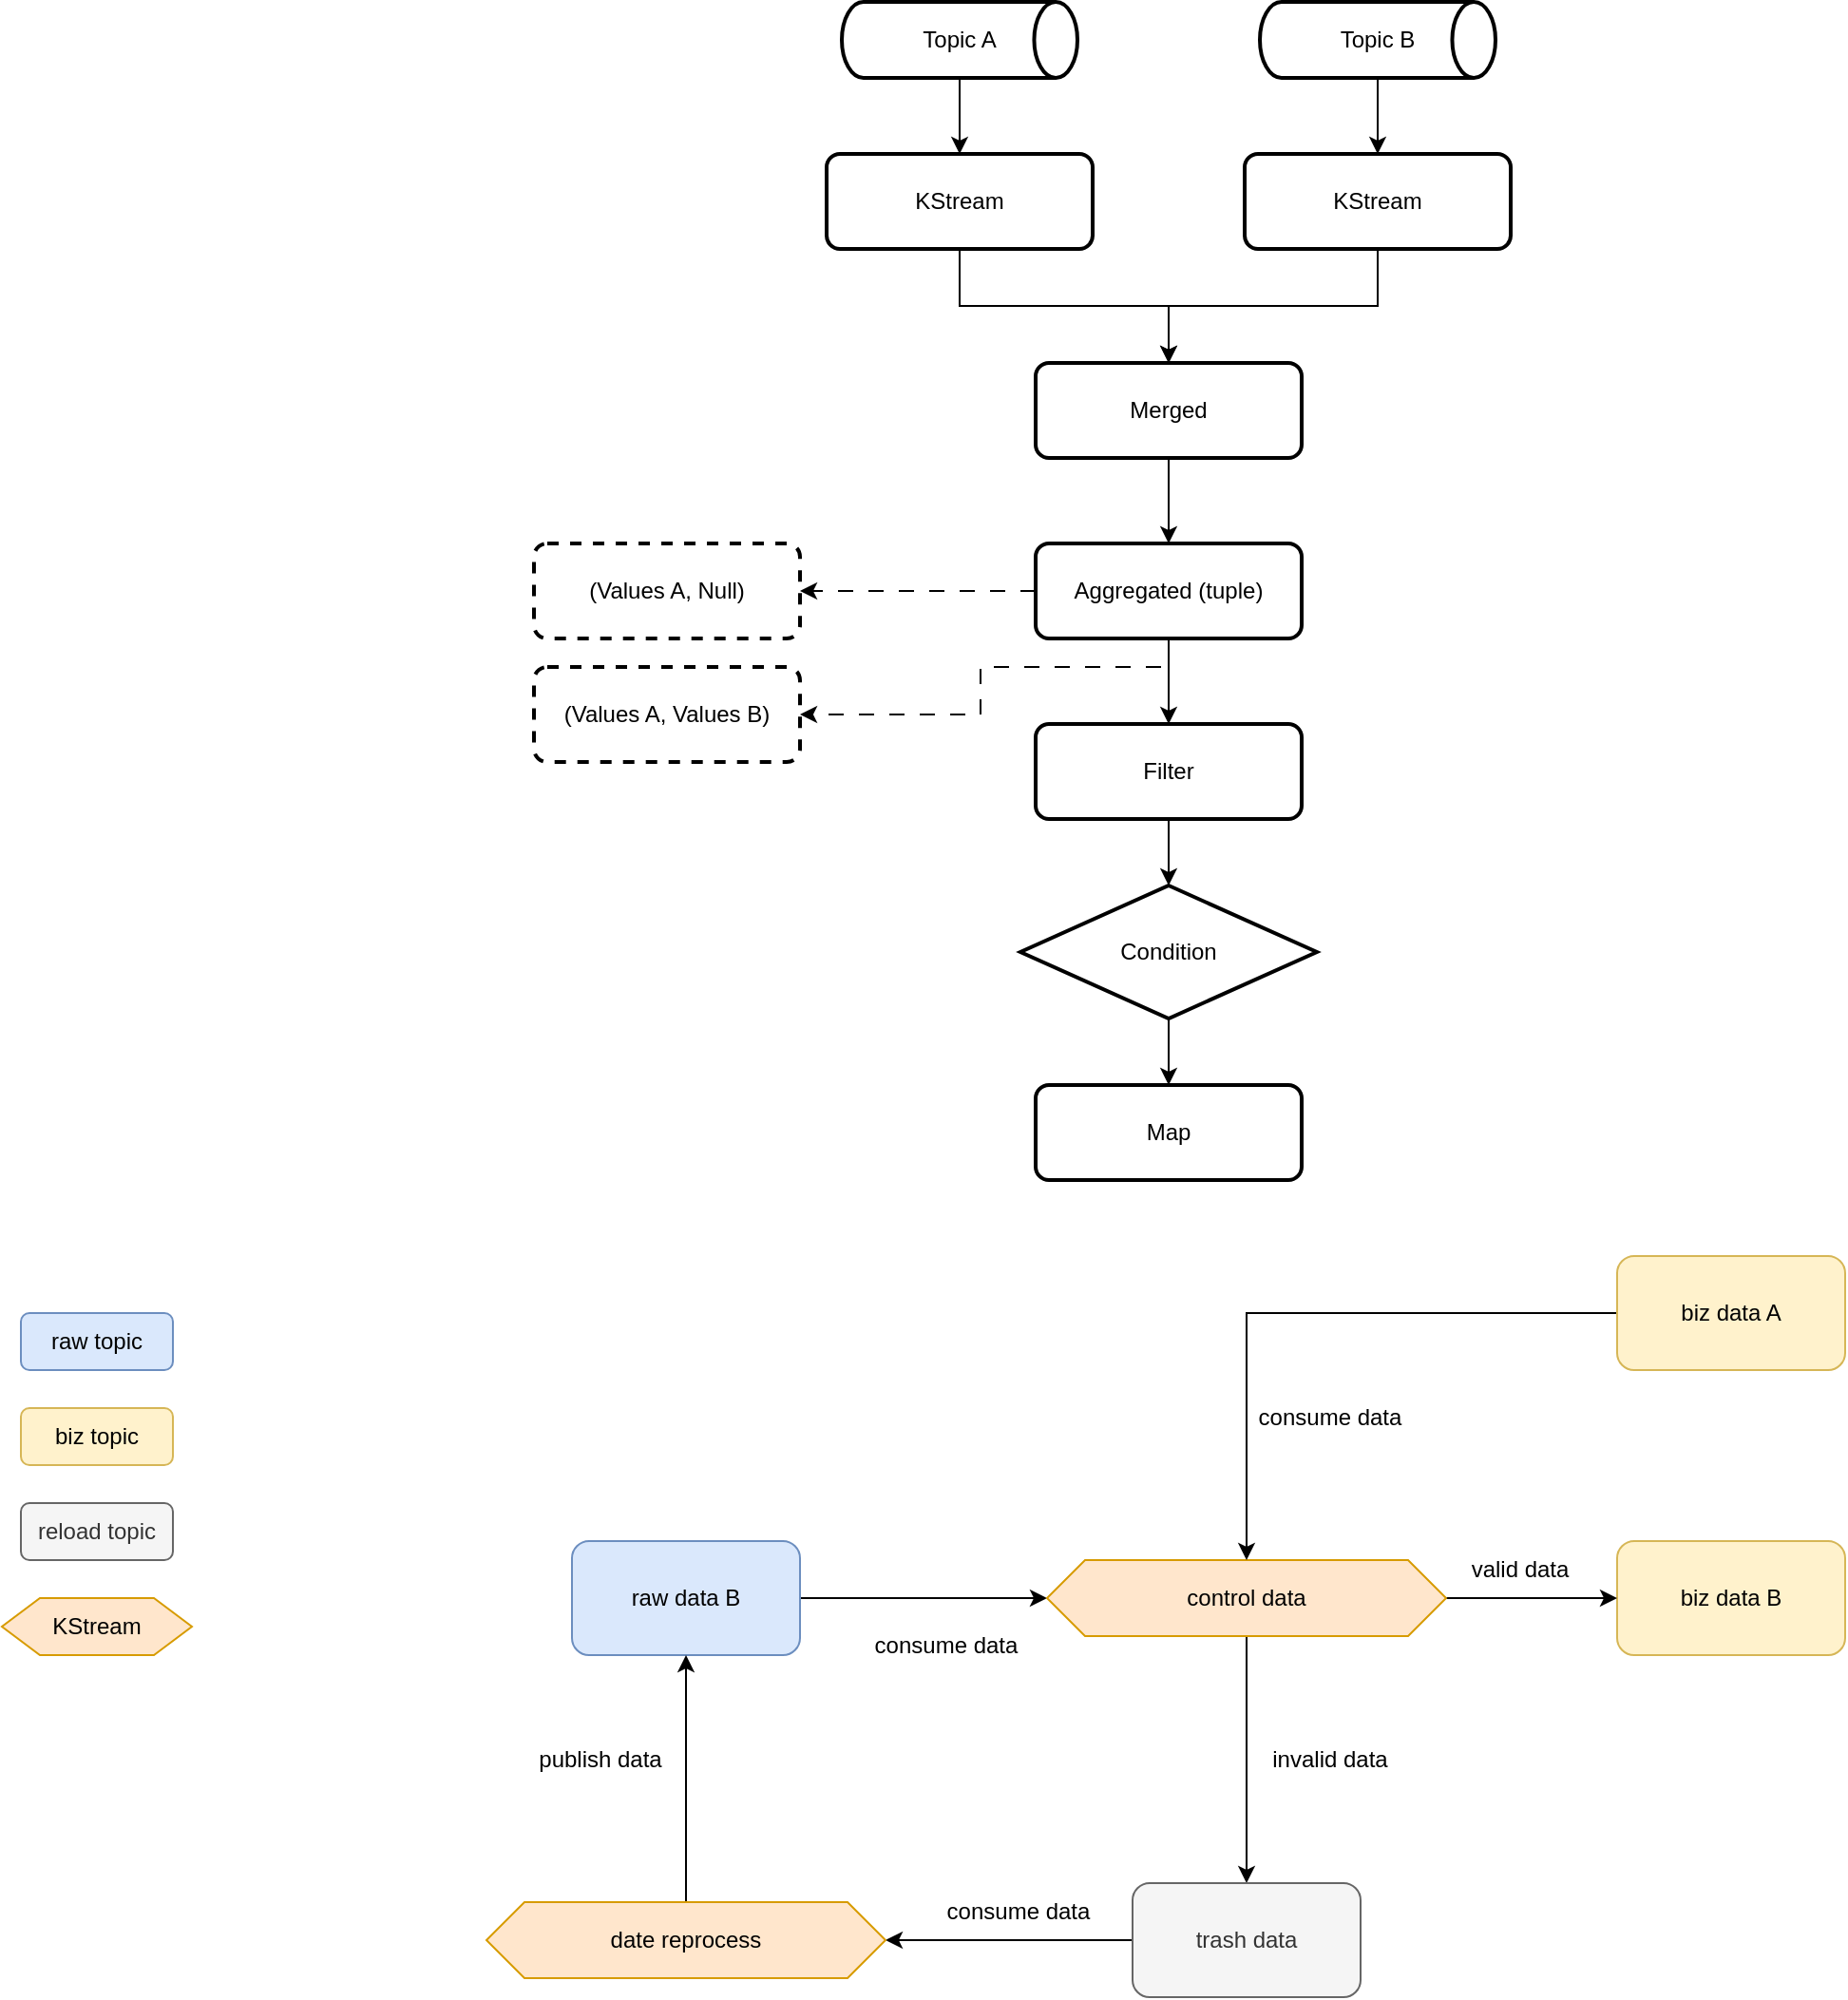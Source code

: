<mxfile version="21.1.4" type="github">
  <diagram name="Page-1" id="GQdguLyDqn1J5aYRIGRp">
    <mxGraphModel dx="1877" dy="549" grid="1" gridSize="10" guides="1" tooltips="1" connect="1" arrows="1" fold="1" page="1" pageScale="1" pageWidth="827" pageHeight="1169" math="0" shadow="0">
      <root>
        <mxCell id="0" />
        <mxCell id="1" parent="0" />
        <mxCell id="ac-CJ9rbDyMM8MRPhUsu-24" value="" style="edgeStyle=orthogonalEdgeStyle;rounded=0;orthogonalLoop=1;jettySize=auto;html=1;" parent="1" source="ac-CJ9rbDyMM8MRPhUsu-1" target="ac-CJ9rbDyMM8MRPhUsu-11" edge="1">
          <mxGeometry relative="1" as="geometry" />
        </mxCell>
        <mxCell id="ac-CJ9rbDyMM8MRPhUsu-1" value="Topic B" style="strokeWidth=2;html=1;shape=mxgraph.flowchart.direct_data;whiteSpace=wrap;" parent="1" vertex="1">
          <mxGeometry x="462" y="30" width="124" height="40" as="geometry" />
        </mxCell>
        <mxCell id="ac-CJ9rbDyMM8MRPhUsu-16" style="edgeStyle=orthogonalEdgeStyle;rounded=0;orthogonalLoop=1;jettySize=auto;html=1;" parent="1" source="ac-CJ9rbDyMM8MRPhUsu-3" target="ac-CJ9rbDyMM8MRPhUsu-5" edge="1">
          <mxGeometry relative="1" as="geometry" />
        </mxCell>
        <mxCell id="ac-CJ9rbDyMM8MRPhUsu-3" value="Merged" style="rounded=1;whiteSpace=wrap;html=1;absoluteArcSize=1;arcSize=14;strokeWidth=2;" parent="1" vertex="1">
          <mxGeometry x="344" y="220" width="140" height="50" as="geometry" />
        </mxCell>
        <mxCell id="ac-CJ9rbDyMM8MRPhUsu-18" value="" style="edgeStyle=orthogonalEdgeStyle;rounded=0;orthogonalLoop=1;jettySize=auto;html=1;" parent="1" source="ac-CJ9rbDyMM8MRPhUsu-4" target="ac-CJ9rbDyMM8MRPhUsu-6" edge="1">
          <mxGeometry relative="1" as="geometry" />
        </mxCell>
        <mxCell id="ac-CJ9rbDyMM8MRPhUsu-4" value="Filter" style="rounded=1;whiteSpace=wrap;html=1;absoluteArcSize=1;arcSize=14;strokeWidth=2;" parent="1" vertex="1">
          <mxGeometry x="344" y="410" width="140" height="50" as="geometry" />
        </mxCell>
        <mxCell id="ac-CJ9rbDyMM8MRPhUsu-17" value="" style="edgeStyle=orthogonalEdgeStyle;rounded=0;orthogonalLoop=1;jettySize=auto;html=1;" parent="1" source="ac-CJ9rbDyMM8MRPhUsu-5" target="ac-CJ9rbDyMM8MRPhUsu-4" edge="1">
          <mxGeometry relative="1" as="geometry" />
        </mxCell>
        <mxCell id="ac-CJ9rbDyMM8MRPhUsu-20" style="edgeStyle=orthogonalEdgeStyle;rounded=0;orthogonalLoop=1;jettySize=auto;html=1;entryX=1;entryY=0.5;entryDx=0;entryDy=0;dashed=1;dashPattern=8 8;" parent="1" source="ac-CJ9rbDyMM8MRPhUsu-5" target="ac-CJ9rbDyMM8MRPhUsu-8" edge="1">
          <mxGeometry relative="1" as="geometry" />
        </mxCell>
        <mxCell id="ac-CJ9rbDyMM8MRPhUsu-5" value="Aggregated (tuple)" style="rounded=1;whiteSpace=wrap;html=1;absoluteArcSize=1;arcSize=14;strokeWidth=2;" parent="1" vertex="1">
          <mxGeometry x="344" y="315" width="140" height="50" as="geometry" />
        </mxCell>
        <mxCell id="ac-CJ9rbDyMM8MRPhUsu-19" value="" style="edgeStyle=orthogonalEdgeStyle;rounded=0;orthogonalLoop=1;jettySize=auto;html=1;" parent="1" source="ac-CJ9rbDyMM8MRPhUsu-6" target="ac-CJ9rbDyMM8MRPhUsu-7" edge="1">
          <mxGeometry relative="1" as="geometry" />
        </mxCell>
        <mxCell id="ac-CJ9rbDyMM8MRPhUsu-6" value="Condition" style="strokeWidth=2;html=1;shape=mxgraph.flowchart.decision;whiteSpace=wrap;" parent="1" vertex="1">
          <mxGeometry x="336" y="495" width="156" height="70" as="geometry" />
        </mxCell>
        <mxCell id="ac-CJ9rbDyMM8MRPhUsu-7" value="Map" style="rounded=1;whiteSpace=wrap;html=1;absoluteArcSize=1;arcSize=14;strokeWidth=2;" parent="1" vertex="1">
          <mxGeometry x="344" y="600" width="140" height="50" as="geometry" />
        </mxCell>
        <mxCell id="ac-CJ9rbDyMM8MRPhUsu-8" value="(Values A, Null)" style="rounded=1;whiteSpace=wrap;html=1;absoluteArcSize=1;arcSize=14;strokeWidth=2;dashed=1;" parent="1" vertex="1">
          <mxGeometry x="80" y="315" width="140" height="50" as="geometry" />
        </mxCell>
        <mxCell id="ac-CJ9rbDyMM8MRPhUsu-9" value="(Values A, Values B)" style="rounded=1;whiteSpace=wrap;html=1;absoluteArcSize=1;arcSize=14;strokeWidth=2;dashed=1;" parent="1" vertex="1">
          <mxGeometry x="80" y="380" width="140" height="50" as="geometry" />
        </mxCell>
        <mxCell id="ac-CJ9rbDyMM8MRPhUsu-14" style="edgeStyle=orthogonalEdgeStyle;rounded=0;orthogonalLoop=1;jettySize=auto;html=1;" parent="1" source="ac-CJ9rbDyMM8MRPhUsu-10" target="ac-CJ9rbDyMM8MRPhUsu-3" edge="1">
          <mxGeometry relative="1" as="geometry" />
        </mxCell>
        <mxCell id="ac-CJ9rbDyMM8MRPhUsu-10" value="KStream" style="rounded=1;whiteSpace=wrap;html=1;absoluteArcSize=1;arcSize=14;strokeWidth=2;" parent="1" vertex="1">
          <mxGeometry x="234" y="110" width="140" height="50" as="geometry" />
        </mxCell>
        <mxCell id="ac-CJ9rbDyMM8MRPhUsu-15" style="edgeStyle=orthogonalEdgeStyle;rounded=0;orthogonalLoop=1;jettySize=auto;html=1;" parent="1" source="ac-CJ9rbDyMM8MRPhUsu-11" target="ac-CJ9rbDyMM8MRPhUsu-3" edge="1">
          <mxGeometry relative="1" as="geometry" />
        </mxCell>
        <mxCell id="ac-CJ9rbDyMM8MRPhUsu-11" value="KStream" style="rounded=1;whiteSpace=wrap;html=1;absoluteArcSize=1;arcSize=14;strokeWidth=2;" parent="1" vertex="1">
          <mxGeometry x="454" y="110" width="140" height="50" as="geometry" />
        </mxCell>
        <mxCell id="ac-CJ9rbDyMM8MRPhUsu-21" style="edgeStyle=orthogonalEdgeStyle;rounded=0;orthogonalLoop=1;jettySize=auto;html=1;entryX=1;entryY=0.5;entryDx=0;entryDy=0;dashed=1;dashPattern=8 8;" parent="1" target="ac-CJ9rbDyMM8MRPhUsu-9" edge="1">
          <mxGeometry relative="1" as="geometry">
            <mxPoint x="410" y="380" as="sourcePoint" />
            <mxPoint x="230" y="335" as="targetPoint" />
            <Array as="points">
              <mxPoint x="315" y="380" />
              <mxPoint x="315" y="405" />
            </Array>
          </mxGeometry>
        </mxCell>
        <mxCell id="ac-CJ9rbDyMM8MRPhUsu-23" value="" style="edgeStyle=orthogonalEdgeStyle;rounded=0;orthogonalLoop=1;jettySize=auto;html=1;" parent="1" source="ac-CJ9rbDyMM8MRPhUsu-22" target="ac-CJ9rbDyMM8MRPhUsu-10" edge="1">
          <mxGeometry relative="1" as="geometry" />
        </mxCell>
        <mxCell id="ac-CJ9rbDyMM8MRPhUsu-22" value="Topic A" style="strokeWidth=2;html=1;shape=mxgraph.flowchart.direct_data;whiteSpace=wrap;" parent="1" vertex="1">
          <mxGeometry x="242" y="30" width="124" height="40" as="geometry" />
        </mxCell>
        <mxCell id="cHKeOIUvUVCKBqGY2z66-1" value="biz data B" style="rounded=1;whiteSpace=wrap;html=1;fillColor=#fff2cc;strokeColor=#d6b656;" vertex="1" parent="1">
          <mxGeometry x="650" y="840" width="120" height="60" as="geometry" />
        </mxCell>
        <mxCell id="cHKeOIUvUVCKBqGY2z66-12" style="edgeStyle=orthogonalEdgeStyle;rounded=0;orthogonalLoop=1;jettySize=auto;html=1;entryX=0;entryY=0.5;entryDx=0;entryDy=0;" edge="1" parent="1" source="cHKeOIUvUVCKBqGY2z66-2" target="cHKeOIUvUVCKBqGY2z66-3">
          <mxGeometry relative="1" as="geometry" />
        </mxCell>
        <mxCell id="cHKeOIUvUVCKBqGY2z66-2" value="raw data B" style="rounded=1;whiteSpace=wrap;html=1;fillColor=#dae8fc;strokeColor=#6c8ebf;" vertex="1" parent="1">
          <mxGeometry x="100" y="840" width="120" height="60" as="geometry" />
        </mxCell>
        <mxCell id="cHKeOIUvUVCKBqGY2z66-8" style="edgeStyle=orthogonalEdgeStyle;rounded=0;orthogonalLoop=1;jettySize=auto;html=1;entryX=0.5;entryY=0;entryDx=0;entryDy=0;" edge="1" parent="1" source="cHKeOIUvUVCKBqGY2z66-3" target="cHKeOIUvUVCKBqGY2z66-7">
          <mxGeometry relative="1" as="geometry">
            <Array as="points" />
          </mxGeometry>
        </mxCell>
        <mxCell id="cHKeOIUvUVCKBqGY2z66-9" style="edgeStyle=orthogonalEdgeStyle;rounded=0;orthogonalLoop=1;jettySize=auto;html=1;entryX=0;entryY=0.5;entryDx=0;entryDy=0;" edge="1" parent="1" source="cHKeOIUvUVCKBqGY2z66-3" target="cHKeOIUvUVCKBqGY2z66-1">
          <mxGeometry relative="1" as="geometry" />
        </mxCell>
        <mxCell id="cHKeOIUvUVCKBqGY2z66-3" value="control data" style="shape=hexagon;perimeter=hexagonPerimeter2;whiteSpace=wrap;html=1;fixedSize=1;fillColor=#ffe6cc;strokeColor=#d79b00;" vertex="1" parent="1">
          <mxGeometry x="350" y="850" width="210" height="40" as="geometry" />
        </mxCell>
        <mxCell id="cHKeOIUvUVCKBqGY2z66-4" value="biz topic" style="rounded=1;whiteSpace=wrap;html=1;fillColor=#fff2cc;strokeColor=#d6b656;" vertex="1" parent="1">
          <mxGeometry x="-190" y="770" width="80" height="30" as="geometry" />
        </mxCell>
        <mxCell id="cHKeOIUvUVCKBqGY2z66-5" value="KStream" style="shape=hexagon;perimeter=hexagonPerimeter2;whiteSpace=wrap;html=1;fixedSize=1;fillColor=#ffe6cc;strokeColor=#d79b00;" vertex="1" parent="1">
          <mxGeometry x="-200" y="870" width="100" height="30" as="geometry" />
        </mxCell>
        <mxCell id="cHKeOIUvUVCKBqGY2z66-16" style="edgeStyle=orthogonalEdgeStyle;rounded=0;orthogonalLoop=1;jettySize=auto;html=1;entryX=1;entryY=0.5;entryDx=0;entryDy=0;" edge="1" parent="1" source="cHKeOIUvUVCKBqGY2z66-7" target="cHKeOIUvUVCKBqGY2z66-15">
          <mxGeometry relative="1" as="geometry" />
        </mxCell>
        <mxCell id="cHKeOIUvUVCKBqGY2z66-7" value="trash data" style="rounded=1;whiteSpace=wrap;html=1;fillColor=#f5f5f5;fontColor=#333333;strokeColor=#666666;" vertex="1" parent="1">
          <mxGeometry x="395" y="1020" width="120" height="60" as="geometry" />
        </mxCell>
        <mxCell id="cHKeOIUvUVCKBqGY2z66-11" value="invalid data" style="text;html=1;strokeColor=none;fillColor=none;align=center;verticalAlign=middle;whiteSpace=wrap;rounded=0;" vertex="1" parent="1">
          <mxGeometry x="454" y="940" width="90" height="30" as="geometry" />
        </mxCell>
        <mxCell id="cHKeOIUvUVCKBqGY2z66-13" value="valid data" style="text;html=1;strokeColor=none;fillColor=none;align=center;verticalAlign=middle;whiteSpace=wrap;rounded=0;" vertex="1" parent="1">
          <mxGeometry x="554" y="840" width="90" height="30" as="geometry" />
        </mxCell>
        <mxCell id="cHKeOIUvUVCKBqGY2z66-17" style="edgeStyle=orthogonalEdgeStyle;rounded=0;orthogonalLoop=1;jettySize=auto;html=1;entryX=0.5;entryY=1;entryDx=0;entryDy=0;" edge="1" parent="1" source="cHKeOIUvUVCKBqGY2z66-15" target="cHKeOIUvUVCKBqGY2z66-2">
          <mxGeometry relative="1" as="geometry" />
        </mxCell>
        <mxCell id="cHKeOIUvUVCKBqGY2z66-15" value="date reprocess" style="shape=hexagon;perimeter=hexagonPerimeter2;whiteSpace=wrap;html=1;fixedSize=1;fillColor=#ffe6cc;strokeColor=#d79b00;" vertex="1" parent="1">
          <mxGeometry x="55" y="1030" width="210" height="40" as="geometry" />
        </mxCell>
        <mxCell id="cHKeOIUvUVCKBqGY2z66-18" value="consume data" style="text;html=1;strokeColor=none;fillColor=none;align=center;verticalAlign=middle;whiteSpace=wrap;rounded=0;" vertex="1" parent="1">
          <mxGeometry x="290" y="1020" width="90" height="30" as="geometry" />
        </mxCell>
        <mxCell id="cHKeOIUvUVCKBqGY2z66-19" value="publish data" style="text;html=1;strokeColor=none;fillColor=none;align=center;verticalAlign=middle;whiteSpace=wrap;rounded=0;" vertex="1" parent="1">
          <mxGeometry x="70" y="940" width="90" height="30" as="geometry" />
        </mxCell>
        <mxCell id="cHKeOIUvUVCKBqGY2z66-22" value="consume data" style="text;html=1;strokeColor=none;fillColor=none;align=center;verticalAlign=middle;whiteSpace=wrap;rounded=0;" vertex="1" parent="1">
          <mxGeometry x="454" y="760" width="90" height="30" as="geometry" />
        </mxCell>
        <mxCell id="cHKeOIUvUVCKBqGY2z66-25" style="edgeStyle=orthogonalEdgeStyle;rounded=0;orthogonalLoop=1;jettySize=auto;html=1;entryX=0.5;entryY=0;entryDx=0;entryDy=0;" edge="1" parent="1" source="cHKeOIUvUVCKBqGY2z66-24" target="cHKeOIUvUVCKBqGY2z66-3">
          <mxGeometry relative="1" as="geometry" />
        </mxCell>
        <mxCell id="cHKeOIUvUVCKBqGY2z66-24" value="biz data A" style="rounded=1;whiteSpace=wrap;html=1;fillColor=#fff2cc;strokeColor=#d6b656;" vertex="1" parent="1">
          <mxGeometry x="650" y="690" width="120" height="60" as="geometry" />
        </mxCell>
        <mxCell id="cHKeOIUvUVCKBqGY2z66-26" value="consume data" style="text;html=1;strokeColor=none;fillColor=none;align=center;verticalAlign=middle;whiteSpace=wrap;rounded=0;" vertex="1" parent="1">
          <mxGeometry x="252" y="880" width="90" height="30" as="geometry" />
        </mxCell>
        <mxCell id="cHKeOIUvUVCKBqGY2z66-27" value="raw topic" style="rounded=1;whiteSpace=wrap;html=1;fillColor=#dae8fc;strokeColor=#6c8ebf;" vertex="1" parent="1">
          <mxGeometry x="-190" y="720" width="80" height="30" as="geometry" />
        </mxCell>
        <mxCell id="cHKeOIUvUVCKBqGY2z66-28" value="reload topic" style="rounded=1;whiteSpace=wrap;html=1;fillColor=#f5f5f5;strokeColor=#666666;fontColor=#333333;" vertex="1" parent="1">
          <mxGeometry x="-190" y="820" width="80" height="30" as="geometry" />
        </mxCell>
      </root>
    </mxGraphModel>
  </diagram>
</mxfile>
